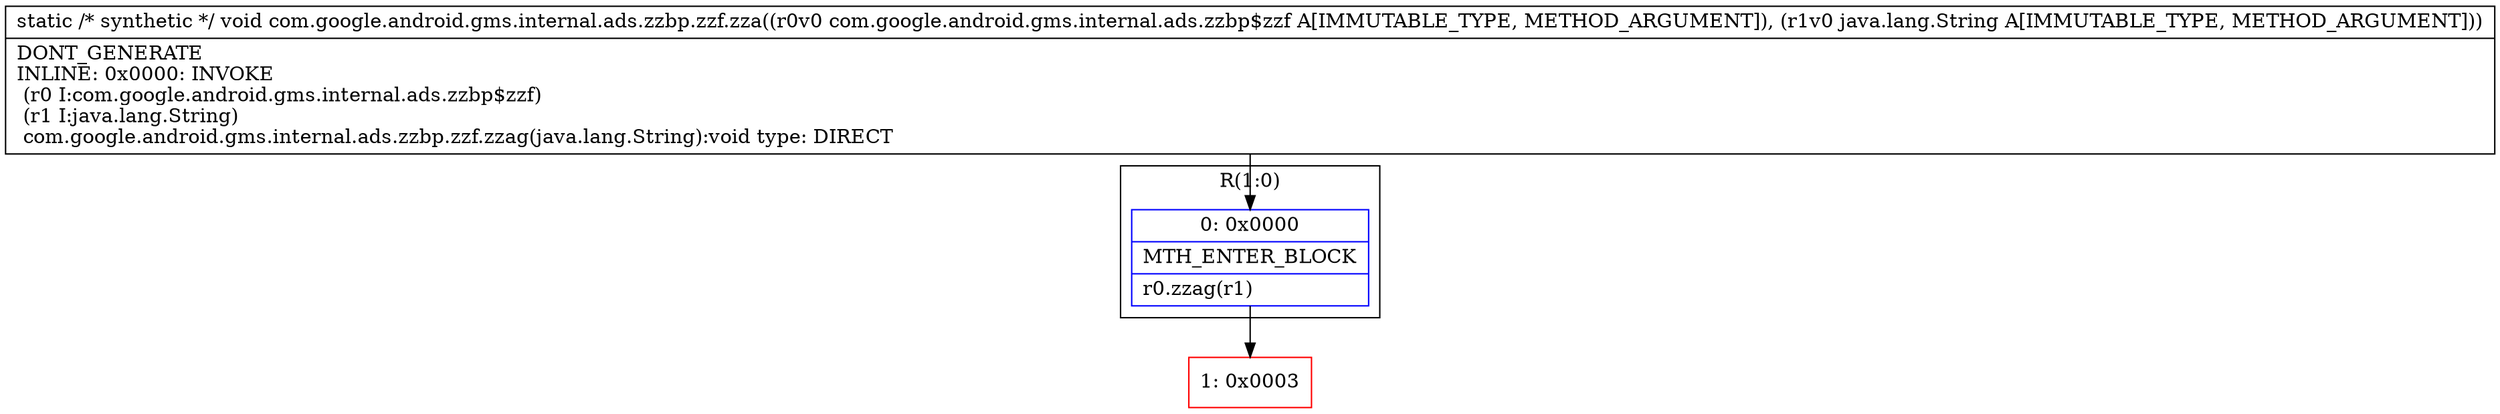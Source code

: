 digraph "CFG forcom.google.android.gms.internal.ads.zzbp.zzf.zza(Lcom\/google\/android\/gms\/internal\/ads\/zzbp$zzf;Ljava\/lang\/String;)V" {
subgraph cluster_Region_1594001068 {
label = "R(1:0)";
node [shape=record,color=blue];
Node_0 [shape=record,label="{0\:\ 0x0000|MTH_ENTER_BLOCK\l|r0.zzag(r1)\l}"];
}
Node_1 [shape=record,color=red,label="{1\:\ 0x0003}"];
MethodNode[shape=record,label="{static \/* synthetic *\/ void com.google.android.gms.internal.ads.zzbp.zzf.zza((r0v0 com.google.android.gms.internal.ads.zzbp$zzf A[IMMUTABLE_TYPE, METHOD_ARGUMENT]), (r1v0 java.lang.String A[IMMUTABLE_TYPE, METHOD_ARGUMENT]))  | DONT_GENERATE\lINLINE: 0x0000: INVOKE  \l  (r0 I:com.google.android.gms.internal.ads.zzbp$zzf)\l  (r1 I:java.lang.String)\l com.google.android.gms.internal.ads.zzbp.zzf.zzag(java.lang.String):void type: DIRECT\l}"];
MethodNode -> Node_0;
Node_0 -> Node_1;
}

